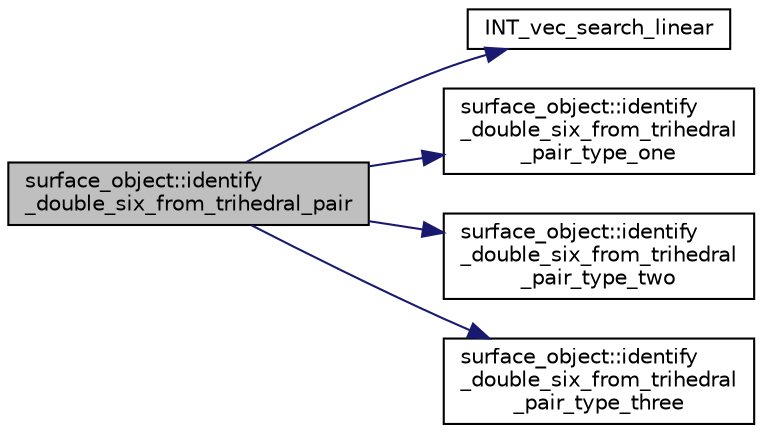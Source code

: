 digraph "surface_object::identify_double_six_from_trihedral_pair"
{
  edge [fontname="Helvetica",fontsize="10",labelfontname="Helvetica",labelfontsize="10"];
  node [fontname="Helvetica",fontsize="10",shape=record];
  rankdir="LR";
  Node864 [label="surface_object::identify\l_double_six_from_trihedral_pair",height=0.2,width=0.4,color="black", fillcolor="grey75", style="filled", fontcolor="black"];
  Node864 -> Node865 [color="midnightblue",fontsize="10",style="solid",fontname="Helvetica"];
  Node865 [label="INT_vec_search_linear",height=0.2,width=0.4,color="black", fillcolor="white", style="filled",URL="$d5/de2/foundations_2data__structures_2data__structures_8h.html#ad0aa35e081da3ba3cc8841bf086ba9aa"];
  Node864 -> Node866 [color="midnightblue",fontsize="10",style="solid",fontname="Helvetica"];
  Node866 [label="surface_object::identify\l_double_six_from_trihedral\l_pair_type_one",height=0.2,width=0.4,color="black", fillcolor="white", style="filled",URL="$df/df8/classsurface__object.html#a651b603f3f6c59fc16cab70d07567a62"];
  Node864 -> Node867 [color="midnightblue",fontsize="10",style="solid",fontname="Helvetica"];
  Node867 [label="surface_object::identify\l_double_six_from_trihedral\l_pair_type_two",height=0.2,width=0.4,color="black", fillcolor="white", style="filled",URL="$df/df8/classsurface__object.html#a18aa0190feb8ab83910d5bdb7cc573c1"];
  Node864 -> Node868 [color="midnightblue",fontsize="10",style="solid",fontname="Helvetica"];
  Node868 [label="surface_object::identify\l_double_six_from_trihedral\l_pair_type_three",height=0.2,width=0.4,color="black", fillcolor="white", style="filled",URL="$df/df8/classsurface__object.html#a723aad2a111e80cbe2e64323331d7f34"];
}
